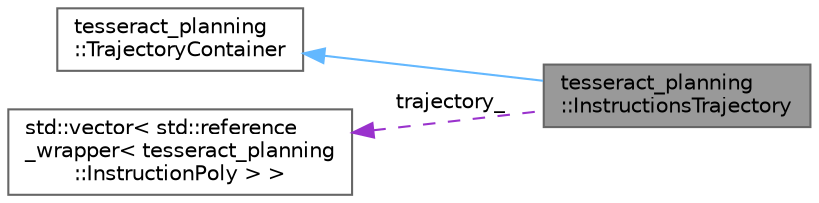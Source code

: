 digraph "tesseract_planning::InstructionsTrajectory"
{
 // LATEX_PDF_SIZE
  bgcolor="transparent";
  edge [fontname=Helvetica,fontsize=10,labelfontname=Helvetica,labelfontsize=10];
  node [fontname=Helvetica,fontsize=10,shape=box,height=0.2,width=0.4];
  rankdir="LR";
  Node1 [label="tesseract_planning\l::InstructionsTrajectory",height=0.2,width=0.4,color="gray40", fillcolor="grey60", style="filled", fontcolor="black",tooltip=" "];
  Node2 -> Node1 [dir="back",color="steelblue1",style="solid"];
  Node2 [label="tesseract_planning\l::TrajectoryContainer",height=0.2,width=0.4,color="gray40", fillcolor="white", style="filled",URL="$d5/d52/classtesseract__planning_1_1TrajectoryContainer.html",tooltip="A generic container that the time parameterization classes use."];
  Node3 -> Node1 [dir="back",color="darkorchid3",style="dashed",label=" trajectory_" ];
  Node3 [label="std::vector\< std::reference\l_wrapper\< tesseract_planning\l::InstructionPoly \> \>",height=0.2,width=0.4,color="gray40", fillcolor="white", style="filled",tooltip=" "];
}
